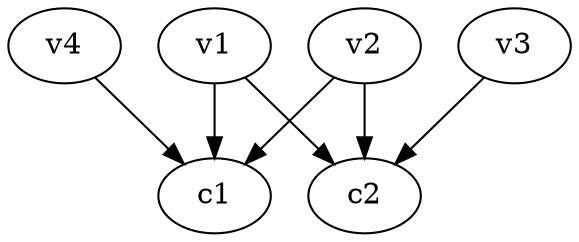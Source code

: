 strict digraph  {
c1;
c2;
v1;
v2;
v3;
v4;
v1 -> c2  [weight=1];
v1 -> c1  [weight=1];
v2 -> c2  [weight=1];
v2 -> c1  [weight=1];
v3 -> c2  [weight=1];
v4 -> c1  [weight=1];
}
